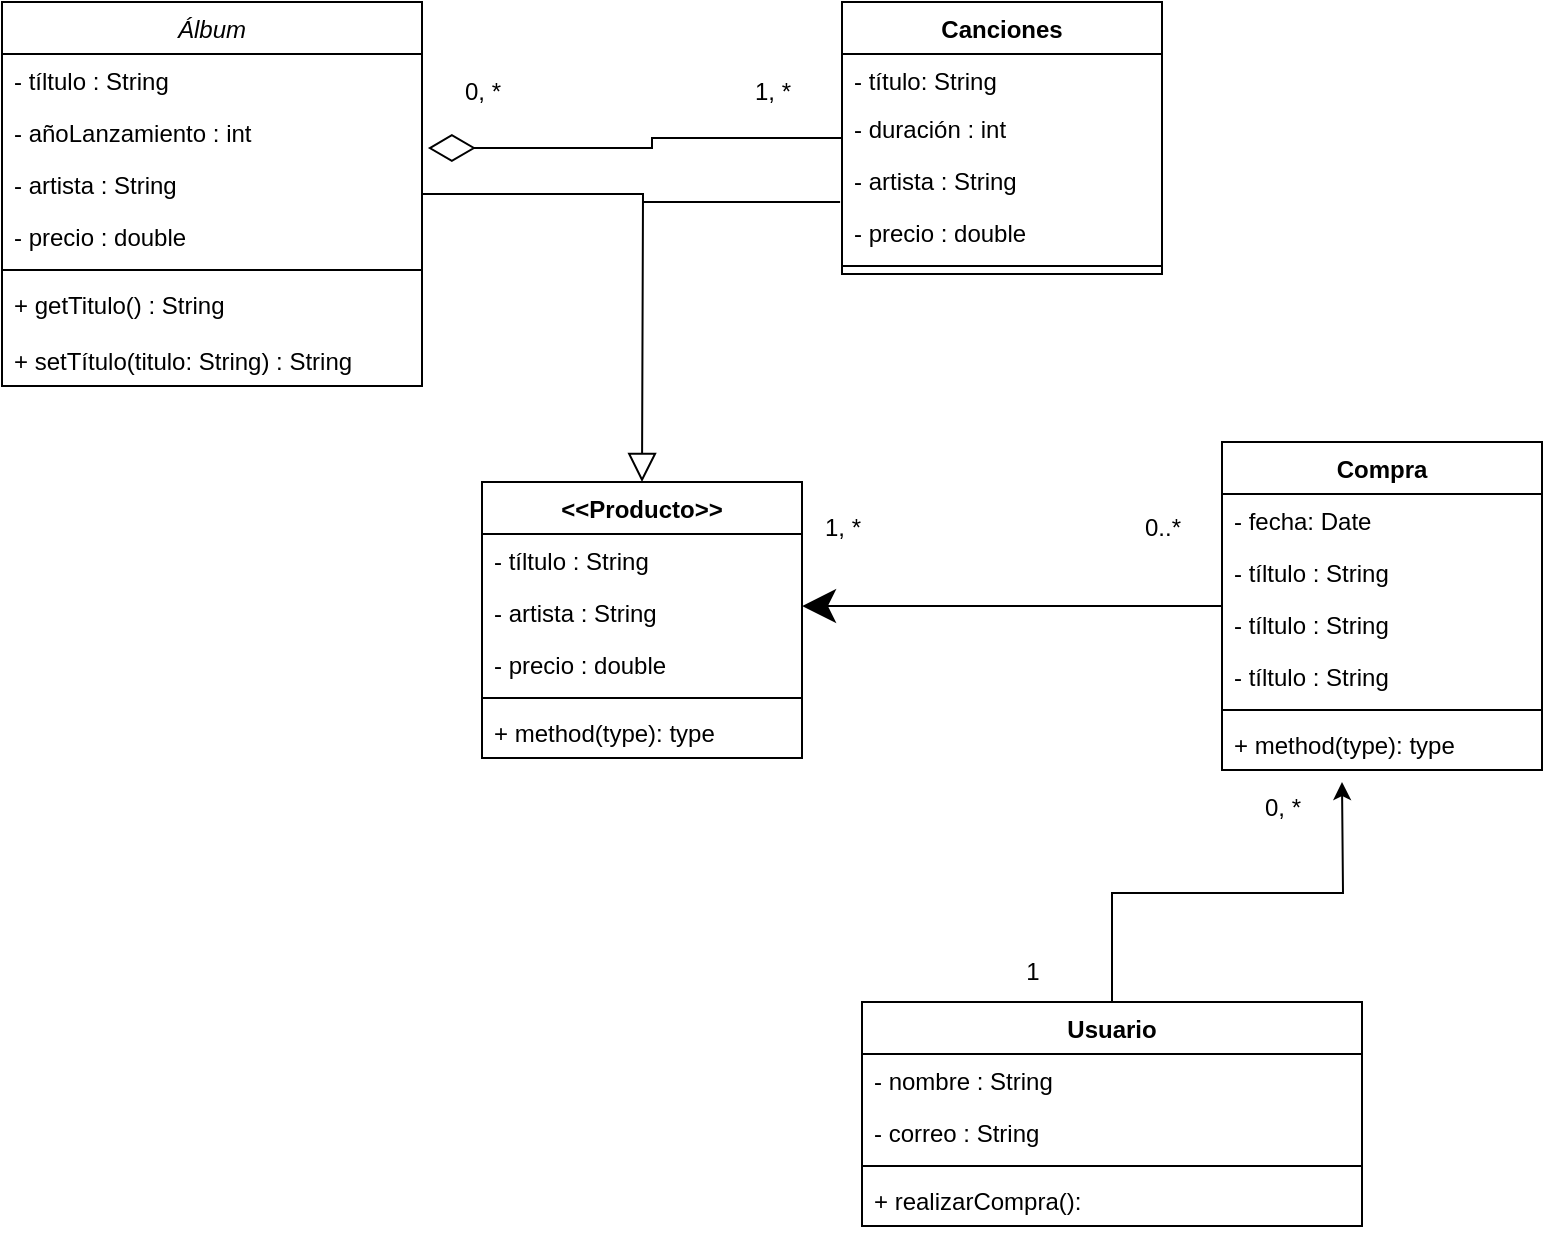 <mxfile version="26.0.4">
  <diagram id="C5RBs43oDa-KdzZeNtuy" name="Page-1">
    <mxGraphModel dx="912" dy="820" grid="1" gridSize="10" guides="1" tooltips="1" connect="1" arrows="1" fold="1" page="1" pageScale="1" pageWidth="827" pageHeight="1169" math="0" shadow="0">
      <root>
        <mxCell id="WIyWlLk6GJQsqaUBKTNV-0" />
        <mxCell id="WIyWlLk6GJQsqaUBKTNV-1" parent="WIyWlLk6GJQsqaUBKTNV-0" />
        <mxCell id="0xLrBh4-6Q2xx4Vos_G8-62" style="edgeStyle=orthogonalEdgeStyle;rounded=0;orthogonalLoop=1;jettySize=auto;html=1;endArrow=block;endFill=0;endSize=12;" parent="WIyWlLk6GJQsqaUBKTNV-1" source="zkfFHV4jXpPFQw0GAbJ--0" edge="1">
          <mxGeometry relative="1" as="geometry">
            <mxPoint x="450" y="250" as="targetPoint" />
          </mxGeometry>
        </mxCell>
        <mxCell id="zkfFHV4jXpPFQw0GAbJ--0" value="Álbum" style="swimlane;fontStyle=2;align=center;verticalAlign=top;childLayout=stackLayout;horizontal=1;startSize=26;horizontalStack=0;resizeParent=1;resizeLast=0;collapsible=1;marginBottom=0;rounded=0;shadow=0;strokeWidth=1;" parent="WIyWlLk6GJQsqaUBKTNV-1" vertex="1">
          <mxGeometry x="130" y="10" width="210" height="192" as="geometry">
            <mxRectangle x="230" y="140" width="160" height="26" as="alternateBounds" />
          </mxGeometry>
        </mxCell>
        <mxCell id="zkfFHV4jXpPFQw0GAbJ--1" value="- tíltulo : String" style="text;align=left;verticalAlign=top;spacingLeft=4;spacingRight=4;overflow=hidden;rotatable=0;points=[[0,0.5],[1,0.5]];portConstraint=eastwest;" parent="zkfFHV4jXpPFQw0GAbJ--0" vertex="1">
          <mxGeometry y="26" width="210" height="26" as="geometry" />
        </mxCell>
        <mxCell id="zkfFHV4jXpPFQw0GAbJ--3" value="- añoLanzamiento : int" style="text;align=left;verticalAlign=top;spacingLeft=4;spacingRight=4;overflow=hidden;rotatable=0;points=[[0,0.5],[1,0.5]];portConstraint=eastwest;rounded=0;shadow=0;html=0;" parent="zkfFHV4jXpPFQw0GAbJ--0" vertex="1">
          <mxGeometry y="52" width="210" height="26" as="geometry" />
        </mxCell>
        <mxCell id="zkfFHV4jXpPFQw0GAbJ--2" value="- artista : String&#xa;" style="text;align=left;verticalAlign=top;spacingLeft=4;spacingRight=4;overflow=hidden;rotatable=0;points=[[0,0.5],[1,0.5]];portConstraint=eastwest;rounded=0;shadow=0;html=0;" parent="zkfFHV4jXpPFQw0GAbJ--0" vertex="1">
          <mxGeometry y="78" width="210" height="26" as="geometry" />
        </mxCell>
        <mxCell id="0xLrBh4-6Q2xx4Vos_G8-18" value="- precio : double" style="text;strokeColor=none;fillColor=none;align=left;verticalAlign=top;spacingLeft=4;spacingRight=4;overflow=hidden;rotatable=0;points=[[0,0.5],[1,0.5]];portConstraint=eastwest;whiteSpace=wrap;html=1;" parent="zkfFHV4jXpPFQw0GAbJ--0" vertex="1">
          <mxGeometry y="104" width="210" height="26" as="geometry" />
        </mxCell>
        <mxCell id="zkfFHV4jXpPFQw0GAbJ--4" value="" style="line;html=1;strokeWidth=1;align=left;verticalAlign=middle;spacingTop=-1;spacingLeft=3;spacingRight=3;rotatable=0;labelPosition=right;points=[];portConstraint=eastwest;" parent="zkfFHV4jXpPFQw0GAbJ--0" vertex="1">
          <mxGeometry y="130" width="210" height="8" as="geometry" />
        </mxCell>
        <mxCell id="zkfFHV4jXpPFQw0GAbJ--5" value="+ getTitulo() : String&#xa;" style="text;align=left;verticalAlign=top;spacingLeft=4;spacingRight=4;overflow=hidden;rotatable=0;points=[[0,0.5],[1,0.5]];portConstraint=eastwest;" parent="zkfFHV4jXpPFQw0GAbJ--0" vertex="1">
          <mxGeometry y="138" width="210" height="28" as="geometry" />
        </mxCell>
        <mxCell id="0xLrBh4-6Q2xx4Vos_G8-9" value="+ setTítulo(titulo: String) : String" style="text;strokeColor=none;fillColor=none;align=left;verticalAlign=top;spacingLeft=4;spacingRight=4;overflow=hidden;rotatable=0;points=[[0,0.5],[1,0.5]];portConstraint=eastwest;whiteSpace=wrap;html=1;" parent="zkfFHV4jXpPFQw0GAbJ--0" vertex="1">
          <mxGeometry y="166" width="210" height="26" as="geometry" />
        </mxCell>
        <mxCell id="0xLrBh4-6Q2xx4Vos_G8-63" style="edgeStyle=orthogonalEdgeStyle;rounded=0;orthogonalLoop=1;jettySize=auto;html=1;endArrow=none;endFill=0;exitX=-0.006;exitY=0.923;exitDx=0;exitDy=0;exitPerimeter=0;" parent="WIyWlLk6GJQsqaUBKTNV-1" source="0xLrBh4-6Q2xx4Vos_G8-17" edge="1">
          <mxGeometry relative="1" as="geometry">
            <mxPoint x="450" y="110" as="targetPoint" />
          </mxGeometry>
        </mxCell>
        <mxCell id="0xLrBh4-6Q2xx4Vos_G8-10" value="Canciones" style="swimlane;fontStyle=1;align=center;verticalAlign=top;childLayout=stackLayout;horizontal=1;startSize=26;horizontalStack=0;resizeParent=1;resizeParentMax=0;resizeLast=0;collapsible=1;marginBottom=0;whiteSpace=wrap;html=1;" parent="WIyWlLk6GJQsqaUBKTNV-1" vertex="1">
          <mxGeometry x="550" y="10" width="160" height="136" as="geometry" />
        </mxCell>
        <mxCell id="0xLrBh4-6Q2xx4Vos_G8-11" value="- título: String" style="text;strokeColor=none;fillColor=none;align=left;verticalAlign=top;spacingLeft=4;spacingRight=4;overflow=hidden;rotatable=0;points=[[0,0.5],[1,0.5]];portConstraint=eastwest;whiteSpace=wrap;html=1;" parent="0xLrBh4-6Q2xx4Vos_G8-10" vertex="1">
          <mxGeometry y="26" width="160" height="24" as="geometry" />
        </mxCell>
        <mxCell id="0xLrBh4-6Q2xx4Vos_G8-14" value="- duración : int" style="text;strokeColor=none;fillColor=none;align=left;verticalAlign=top;spacingLeft=4;spacingRight=4;overflow=hidden;rotatable=0;points=[[0,0.5],[1,0.5]];portConstraint=eastwest;whiteSpace=wrap;html=1;" parent="0xLrBh4-6Q2xx4Vos_G8-10" vertex="1">
          <mxGeometry y="50" width="160" height="26" as="geometry" />
        </mxCell>
        <mxCell id="0xLrBh4-6Q2xx4Vos_G8-17" value="- artista : String&#xa;" style="text;align=left;verticalAlign=top;spacingLeft=4;spacingRight=4;overflow=hidden;rotatable=0;points=[[0,0.5],[1,0.5]];portConstraint=eastwest;rounded=0;shadow=0;html=0;" parent="0xLrBh4-6Q2xx4Vos_G8-10" vertex="1">
          <mxGeometry y="76" width="160" height="26" as="geometry" />
        </mxCell>
        <mxCell id="0xLrBh4-6Q2xx4Vos_G8-15" value="- precio : double" style="text;strokeColor=none;fillColor=none;align=left;verticalAlign=top;spacingLeft=4;spacingRight=4;overflow=hidden;rotatable=0;points=[[0,0.5],[1,0.5]];portConstraint=eastwest;whiteSpace=wrap;html=1;" parent="0xLrBh4-6Q2xx4Vos_G8-10" vertex="1">
          <mxGeometry y="102" width="160" height="26" as="geometry" />
        </mxCell>
        <mxCell id="0xLrBh4-6Q2xx4Vos_G8-12" value="" style="line;strokeWidth=1;fillColor=none;align=left;verticalAlign=middle;spacingTop=-1;spacingLeft=3;spacingRight=3;rotatable=0;labelPosition=right;points=[];portConstraint=eastwest;strokeColor=inherit;" parent="0xLrBh4-6Q2xx4Vos_G8-10" vertex="1">
          <mxGeometry y="128" width="160" height="8" as="geometry" />
        </mxCell>
        <mxCell id="0xLrBh4-6Q2xx4Vos_G8-69" style="edgeStyle=orthogonalEdgeStyle;rounded=0;orthogonalLoop=1;jettySize=auto;html=1;" parent="WIyWlLk6GJQsqaUBKTNV-1" source="0xLrBh4-6Q2xx4Vos_G8-19" edge="1">
          <mxGeometry relative="1" as="geometry">
            <mxPoint x="800" y="400" as="targetPoint" />
          </mxGeometry>
        </mxCell>
        <mxCell id="0xLrBh4-6Q2xx4Vos_G8-19" value="Usuario" style="swimlane;fontStyle=1;align=center;verticalAlign=top;childLayout=stackLayout;horizontal=1;startSize=26;horizontalStack=0;resizeParent=1;resizeParentMax=0;resizeLast=0;collapsible=1;marginBottom=0;whiteSpace=wrap;html=1;" parent="WIyWlLk6GJQsqaUBKTNV-1" vertex="1">
          <mxGeometry x="560" y="510" width="250" height="112" as="geometry" />
        </mxCell>
        <mxCell id="0xLrBh4-6Q2xx4Vos_G8-28" value="- nombre : String" style="text;align=left;verticalAlign=top;spacingLeft=4;spacingRight=4;overflow=hidden;rotatable=0;points=[[0,0.5],[1,0.5]];portConstraint=eastwest;" parent="0xLrBh4-6Q2xx4Vos_G8-19" vertex="1">
          <mxGeometry y="26" width="250" height="26" as="geometry" />
        </mxCell>
        <mxCell id="0xLrBh4-6Q2xx4Vos_G8-29" value="- correo : String" style="text;align=left;verticalAlign=top;spacingLeft=4;spacingRight=4;overflow=hidden;rotatable=0;points=[[0,0.5],[1,0.5]];portConstraint=eastwest;" parent="0xLrBh4-6Q2xx4Vos_G8-19" vertex="1">
          <mxGeometry y="52" width="250" height="26" as="geometry" />
        </mxCell>
        <mxCell id="0xLrBh4-6Q2xx4Vos_G8-21" value="" style="line;strokeWidth=1;fillColor=none;align=left;verticalAlign=middle;spacingTop=-1;spacingLeft=3;spacingRight=3;rotatable=0;labelPosition=right;points=[];portConstraint=eastwest;strokeColor=inherit;" parent="0xLrBh4-6Q2xx4Vos_G8-19" vertex="1">
          <mxGeometry y="78" width="250" height="8" as="geometry" />
        </mxCell>
        <mxCell id="0xLrBh4-6Q2xx4Vos_G8-22" value="+ realizarCompra():&amp;nbsp;" style="text;strokeColor=none;fillColor=none;align=left;verticalAlign=top;spacingLeft=4;spacingRight=4;overflow=hidden;rotatable=0;points=[[0,0.5],[1,0.5]];portConstraint=eastwest;whiteSpace=wrap;html=1;" parent="0xLrBh4-6Q2xx4Vos_G8-19" vertex="1">
          <mxGeometry y="86" width="250" height="26" as="geometry" />
        </mxCell>
        <mxCell id="0xLrBh4-6Q2xx4Vos_G8-65" style="edgeStyle=orthogonalEdgeStyle;rounded=0;orthogonalLoop=1;jettySize=auto;html=1;entryX=1;entryY=0.385;entryDx=0;entryDy=0;entryPerimeter=0;endSize=14;" parent="WIyWlLk6GJQsqaUBKTNV-1" source="0xLrBh4-6Q2xx4Vos_G8-30" target="0xLrBh4-6Q2xx4Vos_G8-57" edge="1">
          <mxGeometry relative="1" as="geometry">
            <mxPoint x="540" y="312" as="targetPoint" />
          </mxGeometry>
        </mxCell>
        <mxCell id="0xLrBh4-6Q2xx4Vos_G8-30" value="Compra" style="swimlane;fontStyle=1;align=center;verticalAlign=top;childLayout=stackLayout;horizontal=1;startSize=26;horizontalStack=0;resizeParent=1;resizeParentMax=0;resizeLast=0;collapsible=1;marginBottom=0;whiteSpace=wrap;html=1;" parent="WIyWlLk6GJQsqaUBKTNV-1" vertex="1">
          <mxGeometry x="740" y="230" width="160" height="164" as="geometry" />
        </mxCell>
        <mxCell id="0xLrBh4-6Q2xx4Vos_G8-34" value="- fecha: Date" style="text;align=left;verticalAlign=top;spacingLeft=4;spacingRight=4;overflow=hidden;rotatable=0;points=[[0,0.5],[1,0.5]];portConstraint=eastwest;" parent="0xLrBh4-6Q2xx4Vos_G8-30" vertex="1">
          <mxGeometry y="26" width="160" height="26" as="geometry" />
        </mxCell>
        <mxCell id="0xLrBh4-6Q2xx4Vos_G8-37" value="- tíltulo : String" style="text;align=left;verticalAlign=top;spacingLeft=4;spacingRight=4;overflow=hidden;rotatable=0;points=[[0,0.5],[1,0.5]];portConstraint=eastwest;" parent="0xLrBh4-6Q2xx4Vos_G8-30" vertex="1">
          <mxGeometry y="52" width="160" height="26" as="geometry" />
        </mxCell>
        <mxCell id="0xLrBh4-6Q2xx4Vos_G8-36" value="- tíltulo : String" style="text;align=left;verticalAlign=top;spacingLeft=4;spacingRight=4;overflow=hidden;rotatable=0;points=[[0,0.5],[1,0.5]];portConstraint=eastwest;" parent="0xLrBh4-6Q2xx4Vos_G8-30" vertex="1">
          <mxGeometry y="78" width="160" height="26" as="geometry" />
        </mxCell>
        <mxCell id="0xLrBh4-6Q2xx4Vos_G8-35" value="- tíltulo : String" style="text;align=left;verticalAlign=top;spacingLeft=4;spacingRight=4;overflow=hidden;rotatable=0;points=[[0,0.5],[1,0.5]];portConstraint=eastwest;" parent="0xLrBh4-6Q2xx4Vos_G8-30" vertex="1">
          <mxGeometry y="104" width="160" height="26" as="geometry" />
        </mxCell>
        <mxCell id="0xLrBh4-6Q2xx4Vos_G8-32" value="" style="line;strokeWidth=1;fillColor=none;align=left;verticalAlign=middle;spacingTop=-1;spacingLeft=3;spacingRight=3;rotatable=0;labelPosition=right;points=[];portConstraint=eastwest;strokeColor=inherit;" parent="0xLrBh4-6Q2xx4Vos_G8-30" vertex="1">
          <mxGeometry y="130" width="160" height="8" as="geometry" />
        </mxCell>
        <mxCell id="0xLrBh4-6Q2xx4Vos_G8-33" value="+ method(type): type" style="text;strokeColor=none;fillColor=none;align=left;verticalAlign=top;spacingLeft=4;spacingRight=4;overflow=hidden;rotatable=0;points=[[0,0.5],[1,0.5]];portConstraint=eastwest;whiteSpace=wrap;html=1;" parent="0xLrBh4-6Q2xx4Vos_G8-30" vertex="1">
          <mxGeometry y="138" width="160" height="26" as="geometry" />
        </mxCell>
        <mxCell id="0xLrBh4-6Q2xx4Vos_G8-46" value="&amp;lt;&amp;lt;Producto&amp;gt;&amp;gt;" style="swimlane;fontStyle=1;align=center;verticalAlign=top;childLayout=stackLayout;horizontal=1;startSize=26;horizontalStack=0;resizeParent=1;resizeParentMax=0;resizeLast=0;collapsible=1;marginBottom=0;whiteSpace=wrap;html=1;" parent="WIyWlLk6GJQsqaUBKTNV-1" vertex="1">
          <mxGeometry x="370" y="250" width="160" height="138" as="geometry" />
        </mxCell>
        <mxCell id="0xLrBh4-6Q2xx4Vos_G8-56" value="- tíltulo : String" style="text;align=left;verticalAlign=top;spacingLeft=4;spacingRight=4;overflow=hidden;rotatable=0;points=[[0,0.5],[1,0.5]];portConstraint=eastwest;" parent="0xLrBh4-6Q2xx4Vos_G8-46" vertex="1">
          <mxGeometry y="26" width="160" height="26" as="geometry" />
        </mxCell>
        <mxCell id="0xLrBh4-6Q2xx4Vos_G8-57" value="- artista : String&#xa;" style="text;align=left;verticalAlign=top;spacingLeft=4;spacingRight=4;overflow=hidden;rotatable=0;points=[[0,0.5],[1,0.5]];portConstraint=eastwest;rounded=0;shadow=0;html=0;" parent="0xLrBh4-6Q2xx4Vos_G8-46" vertex="1">
          <mxGeometry y="52" width="160" height="26" as="geometry" />
        </mxCell>
        <mxCell id="0xLrBh4-6Q2xx4Vos_G8-58" value="- precio : double" style="text;strokeColor=none;fillColor=none;align=left;verticalAlign=top;spacingLeft=4;spacingRight=4;overflow=hidden;rotatable=0;points=[[0,0.5],[1,0.5]];portConstraint=eastwest;whiteSpace=wrap;html=1;" parent="0xLrBh4-6Q2xx4Vos_G8-46" vertex="1">
          <mxGeometry y="78" width="160" height="26" as="geometry" />
        </mxCell>
        <mxCell id="0xLrBh4-6Q2xx4Vos_G8-48" value="" style="line;strokeWidth=1;fillColor=none;align=left;verticalAlign=middle;spacingTop=-1;spacingLeft=3;spacingRight=3;rotatable=0;labelPosition=right;points=[];portConstraint=eastwest;strokeColor=inherit;" parent="0xLrBh4-6Q2xx4Vos_G8-46" vertex="1">
          <mxGeometry y="104" width="160" height="8" as="geometry" />
        </mxCell>
        <mxCell id="0xLrBh4-6Q2xx4Vos_G8-49" value="+ method(type): type" style="text;strokeColor=none;fillColor=none;align=left;verticalAlign=top;spacingLeft=4;spacingRight=4;overflow=hidden;rotatable=0;points=[[0,0.5],[1,0.5]];portConstraint=eastwest;whiteSpace=wrap;html=1;" parent="0xLrBh4-6Q2xx4Vos_G8-46" vertex="1">
          <mxGeometry y="112" width="160" height="26" as="geometry" />
        </mxCell>
        <mxCell id="0xLrBh4-6Q2xx4Vos_G8-66" style="edgeStyle=orthogonalEdgeStyle;rounded=0;orthogonalLoop=1;jettySize=auto;html=1;entryX=1.014;entryY=0.808;entryDx=0;entryDy=0;entryPerimeter=0;endArrow=diamondThin;endFill=0;endSize=21;" parent="WIyWlLk6GJQsqaUBKTNV-1" source="0xLrBh4-6Q2xx4Vos_G8-10" target="zkfFHV4jXpPFQw0GAbJ--3" edge="1">
          <mxGeometry relative="1" as="geometry" />
        </mxCell>
        <mxCell id="0xLrBh4-6Q2xx4Vos_G8-67" value="0, *" style="text;html=1;align=center;verticalAlign=middle;resizable=0;points=[];autosize=1;strokeColor=none;fillColor=none;" parent="WIyWlLk6GJQsqaUBKTNV-1" vertex="1">
          <mxGeometry x="350" y="40" width="40" height="30" as="geometry" />
        </mxCell>
        <mxCell id="0xLrBh4-6Q2xx4Vos_G8-68" value="1, *" style="text;html=1;align=center;verticalAlign=middle;resizable=0;points=[];autosize=1;strokeColor=none;fillColor=none;" parent="WIyWlLk6GJQsqaUBKTNV-1" vertex="1">
          <mxGeometry x="495" y="40" width="40" height="30" as="geometry" />
        </mxCell>
        <mxCell id="0xLrBh4-6Q2xx4Vos_G8-70" value="1, *" style="text;html=1;align=center;verticalAlign=middle;resizable=0;points=[];autosize=1;strokeColor=none;fillColor=none;" parent="WIyWlLk6GJQsqaUBKTNV-1" vertex="1">
          <mxGeometry x="530" y="258" width="40" height="30" as="geometry" />
        </mxCell>
        <mxCell id="0xLrBh4-6Q2xx4Vos_G8-71" value="0..*" style="text;html=1;align=center;verticalAlign=middle;resizable=0;points=[];autosize=1;strokeColor=none;fillColor=none;" parent="WIyWlLk6GJQsqaUBKTNV-1" vertex="1">
          <mxGeometry x="690" y="258" width="40" height="30" as="geometry" />
        </mxCell>
        <mxCell id="0xLrBh4-6Q2xx4Vos_G8-72" value="1" style="text;html=1;align=center;verticalAlign=middle;resizable=0;points=[];autosize=1;strokeColor=none;fillColor=none;" parent="WIyWlLk6GJQsqaUBKTNV-1" vertex="1">
          <mxGeometry x="630" y="480" width="30" height="30" as="geometry" />
        </mxCell>
        <mxCell id="0xLrBh4-6Q2xx4Vos_G8-73" value="0, *" style="text;html=1;align=center;verticalAlign=middle;resizable=0;points=[];autosize=1;strokeColor=none;fillColor=none;" parent="WIyWlLk6GJQsqaUBKTNV-1" vertex="1">
          <mxGeometry x="750" y="398" width="40" height="30" as="geometry" />
        </mxCell>
      </root>
    </mxGraphModel>
  </diagram>
</mxfile>
